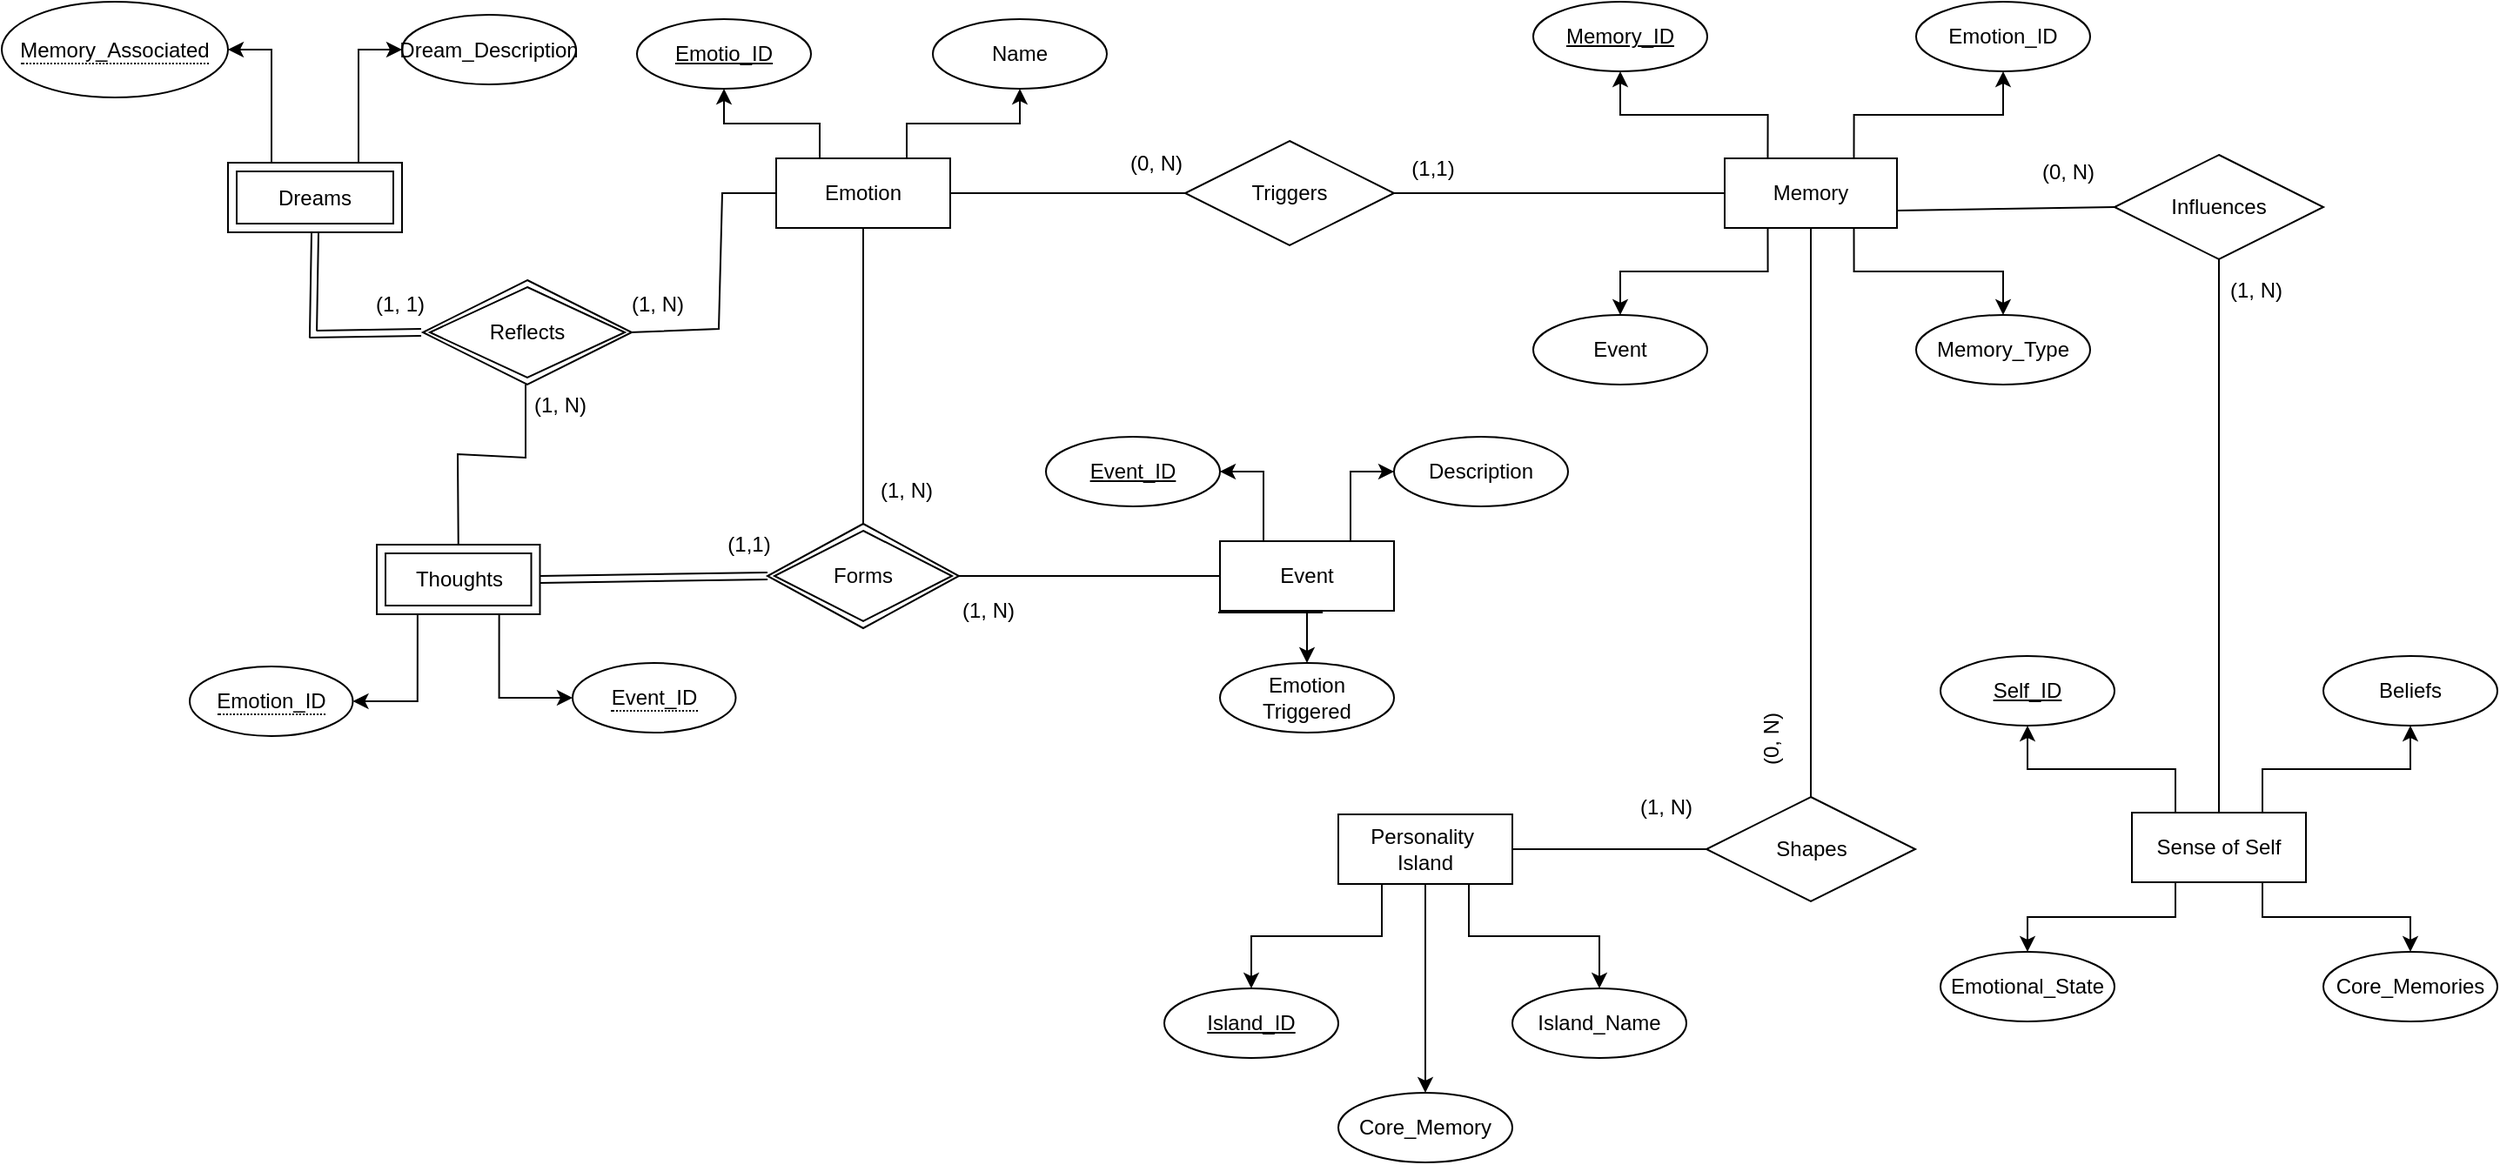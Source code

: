 <mxfile version="24.8.0">
  <diagram id="R2lEEEUBdFMjLlhIrx00" name="Page-1">
    <mxGraphModel dx="2134" dy="1294" grid="0" gridSize="10" guides="1" tooltips="1" connect="1" arrows="1" fold="1" page="0" pageScale="1" pageWidth="850" pageHeight="1100" background="none" math="0" shadow="0" extFonts="Permanent Marker^https://fonts.googleapis.com/css?family=Permanent+Marker">
      <root>
        <mxCell id="0" />
        <mxCell id="1" parent="0" />
        <mxCell id="EMIR_B9XKgD5JRGw5aek-68" value="" style="group;" parent="1" vertex="1" connectable="0">
          <mxGeometry x="774" y="316" width="320" height="210" as="geometry" />
        </mxCell>
        <mxCell id="EMIR_B9XKgD5JRGw5aek-54" style="edgeStyle=orthogonalEdgeStyle;rounded=0;orthogonalLoop=1;jettySize=auto;html=1;exitX=0.25;exitY=0;exitDx=0;exitDy=0;entryX=0.5;entryY=1;entryDx=0;entryDy=0;" parent="EMIR_B9XKgD5JRGw5aek-68" source="EMIR_B9XKgD5JRGw5aek-17" target="EMIR_B9XKgD5JRGw5aek-50" edge="1">
          <mxGeometry relative="1" as="geometry" />
        </mxCell>
        <mxCell id="EMIR_B9XKgD5JRGw5aek-55" style="edgeStyle=orthogonalEdgeStyle;rounded=0;orthogonalLoop=1;jettySize=auto;html=1;exitX=0.75;exitY=0;exitDx=0;exitDy=0;entryX=0.5;entryY=1;entryDx=0;entryDy=0;" parent="EMIR_B9XKgD5JRGw5aek-68" source="EMIR_B9XKgD5JRGw5aek-17" target="EMIR_B9XKgD5JRGw5aek-52" edge="1">
          <mxGeometry relative="1" as="geometry" />
        </mxCell>
        <mxCell id="EMIR_B9XKgD5JRGw5aek-56" style="edgeStyle=orthogonalEdgeStyle;rounded=0;orthogonalLoop=1;jettySize=auto;html=1;exitX=0.75;exitY=1;exitDx=0;exitDy=0;entryX=0.5;entryY=0;entryDx=0;entryDy=0;" parent="EMIR_B9XKgD5JRGw5aek-68" source="EMIR_B9XKgD5JRGw5aek-17" target="EMIR_B9XKgD5JRGw5aek-51" edge="1">
          <mxGeometry relative="1" as="geometry" />
        </mxCell>
        <mxCell id="EMIR_B9XKgD5JRGw5aek-57" style="edgeStyle=orthogonalEdgeStyle;rounded=0;orthogonalLoop=1;jettySize=auto;html=1;exitX=0.25;exitY=1;exitDx=0;exitDy=0;entryX=0.5;entryY=0;entryDx=0;entryDy=0;" parent="EMIR_B9XKgD5JRGw5aek-68" source="EMIR_B9XKgD5JRGw5aek-17" target="EMIR_B9XKgD5JRGw5aek-53" edge="1">
          <mxGeometry relative="1" as="geometry" />
        </mxCell>
        <mxCell id="EMIR_B9XKgD5JRGw5aek-17" value="Sense of Self" style="whiteSpace=wrap;html=1;align=center;" parent="EMIR_B9XKgD5JRGw5aek-68" vertex="1">
          <mxGeometry x="110" y="90" width="100" height="40" as="geometry" />
        </mxCell>
        <mxCell id="EMIR_B9XKgD5JRGw5aek-50" value="Self_ID" style="ellipse;whiteSpace=wrap;html=1;align=center;fontStyle=4;" parent="EMIR_B9XKgD5JRGw5aek-68" vertex="1">
          <mxGeometry width="100" height="40" as="geometry" />
        </mxCell>
        <mxCell id="EMIR_B9XKgD5JRGw5aek-51" value="Core_Memories" style="ellipse;whiteSpace=wrap;html=1;align=center;" parent="EMIR_B9XKgD5JRGw5aek-68" vertex="1">
          <mxGeometry x="220" y="170" width="100" height="40" as="geometry" />
        </mxCell>
        <mxCell id="EMIR_B9XKgD5JRGw5aek-52" value="Beliefs" style="ellipse;whiteSpace=wrap;html=1;align=center;" parent="EMIR_B9XKgD5JRGw5aek-68" vertex="1">
          <mxGeometry x="220" width="100" height="40" as="geometry" />
        </mxCell>
        <mxCell id="EMIR_B9XKgD5JRGw5aek-53" value="Emotional_State" style="ellipse;whiteSpace=wrap;html=1;align=center;" parent="EMIR_B9XKgD5JRGw5aek-68" vertex="1">
          <mxGeometry y="170" width="100" height="40" as="geometry" />
        </mxCell>
        <mxCell id="EMIR_B9XKgD5JRGw5aek-69" value="" style="group;" parent="1" vertex="1" connectable="0">
          <mxGeometry x="260" y="190" width="300" height="170" as="geometry" />
        </mxCell>
        <mxCell id="EMIR_B9XKgD5JRGw5aek-62" style="edgeStyle=orthogonalEdgeStyle;rounded=0;orthogonalLoop=1;jettySize=auto;html=1;exitX=0.25;exitY=0;exitDx=0;exitDy=0;entryX=1;entryY=0.5;entryDx=0;entryDy=0;" parent="EMIR_B9XKgD5JRGw5aek-69" source="EMIR_B9XKgD5JRGw5aek-12" target="EMIR_B9XKgD5JRGw5aek-58" edge="1">
          <mxGeometry relative="1" as="geometry" />
        </mxCell>
        <mxCell id="EMIR_B9XKgD5JRGw5aek-63" style="edgeStyle=orthogonalEdgeStyle;rounded=0;orthogonalLoop=1;jettySize=auto;html=1;exitX=0.75;exitY=0;exitDx=0;exitDy=0;entryX=0;entryY=0.5;entryDx=0;entryDy=0;" parent="EMIR_B9XKgD5JRGw5aek-69" source="EMIR_B9XKgD5JRGw5aek-12" target="EMIR_B9XKgD5JRGw5aek-60" edge="1">
          <mxGeometry relative="1" as="geometry" />
        </mxCell>
        <mxCell id="EMIR_B9XKgD5JRGw5aek-64" style="edgeStyle=orthogonalEdgeStyle;rounded=0;orthogonalLoop=1;jettySize=auto;html=1;exitX=0.5;exitY=1;exitDx=0;exitDy=0;entryX=0.5;entryY=0;entryDx=0;entryDy=0;" parent="EMIR_B9XKgD5JRGw5aek-69" source="EMIR_B9XKgD5JRGw5aek-12" target="EMIR_B9XKgD5JRGw5aek-61" edge="1">
          <mxGeometry relative="1" as="geometry" />
        </mxCell>
        <mxCell id="EMIR_B9XKgD5JRGw5aek-12" value="Event" style="whiteSpace=wrap;html=1;align=center;" parent="EMIR_B9XKgD5JRGw5aek-69" vertex="1">
          <mxGeometry x="100" y="60" width="100" height="40" as="geometry" />
        </mxCell>
        <mxCell id="EMIR_B9XKgD5JRGw5aek-58" value="Event_ID" style="ellipse;whiteSpace=wrap;html=1;align=center;fontStyle=4;" parent="EMIR_B9XKgD5JRGw5aek-69" vertex="1">
          <mxGeometry width="100" height="40" as="geometry" />
        </mxCell>
        <mxCell id="EMIR_B9XKgD5JRGw5aek-60" value="Description" style="ellipse;whiteSpace=wrap;html=1;align=center;" parent="EMIR_B9XKgD5JRGw5aek-69" vertex="1">
          <mxGeometry x="200" width="100" height="40" as="geometry" />
        </mxCell>
        <mxCell id="EMIR_B9XKgD5JRGw5aek-61" value="Emotion&lt;div&gt;Triggered&lt;/div&gt;" style="ellipse;whiteSpace=wrap;html=1;align=center;" parent="EMIR_B9XKgD5JRGw5aek-69" vertex="1">
          <mxGeometry x="100" y="130" width="100" height="40" as="geometry" />
        </mxCell>
        <mxCell id="EMIR_B9XKgD5JRGw5aek-71" value="" style="group;" parent="1" vertex="1" connectable="0">
          <mxGeometry x="540" y="-60" width="329" height="220" as="geometry" />
        </mxCell>
        <mxCell id="EMIR_B9XKgD5JRGw5aek-34" style="edgeStyle=orthogonalEdgeStyle;rounded=0;orthogonalLoop=1;jettySize=auto;html=1;exitX=0.25;exitY=0;exitDx=0;exitDy=0;exitPerimeter=0;entryX=0.5;entryY=1;entryDx=0;entryDy=0;" parent="EMIR_B9XKgD5JRGw5aek-71" source="EMIR_B9XKgD5JRGw5aek-3" target="EMIR_B9XKgD5JRGw5aek-31" edge="1">
          <mxGeometry relative="1" as="geometry" />
        </mxCell>
        <mxCell id="EMIR_B9XKgD5JRGw5aek-37" style="edgeStyle=orthogonalEdgeStyle;rounded=0;orthogonalLoop=1;jettySize=auto;html=1;exitX=0.25;exitY=1;exitDx=0;exitDy=0;exitPerimeter=0;entryX=0.5;entryY=0;entryDx=0;entryDy=0;" parent="EMIR_B9XKgD5JRGw5aek-71" source="EMIR_B9XKgD5JRGw5aek-3" target="EMIR_B9XKgD5JRGw5aek-36" edge="1">
          <mxGeometry relative="1" as="geometry" />
        </mxCell>
        <mxCell id="EMIR_B9XKgD5JRGw5aek-39" style="edgeStyle=orthogonalEdgeStyle;rounded=0;orthogonalLoop=1;jettySize=auto;html=1;exitX=0.75;exitY=0;exitDx=0;exitDy=0;exitPerimeter=0;entryX=0.5;entryY=1;entryDx=0;entryDy=0;" parent="EMIR_B9XKgD5JRGw5aek-71" source="EMIR_B9XKgD5JRGw5aek-3" target="EMIR_B9XKgD5JRGw5aek-38" edge="1">
          <mxGeometry relative="1" as="geometry" />
        </mxCell>
        <mxCell id="EMIR_B9XKgD5JRGw5aek-41" style="edgeStyle=orthogonalEdgeStyle;rounded=0;orthogonalLoop=1;jettySize=auto;html=1;exitX=0.75;exitY=1;exitDx=0;exitDy=0;exitPerimeter=0;entryX=0.5;entryY=0;entryDx=0;entryDy=0;" parent="EMIR_B9XKgD5JRGw5aek-71" source="EMIR_B9XKgD5JRGw5aek-3" target="EMIR_B9XKgD5JRGw5aek-40" edge="1">
          <mxGeometry relative="1" as="geometry" />
        </mxCell>
        <mxCell id="EMIR_B9XKgD5JRGw5aek-3" value="Memory" style="whiteSpace=wrap;html=1;align=center;points=[[0,0,0,0,0],[0,0.25,0,0,0],[0,0.5,0,0,0],[0,0.75,0,0,0],[0,1,0,0,0],[0.25,0,0,0,0],[0.25,1,0,0,0],[0.5,0,0,0,0],[0.5,1,0,0,0],[0.75,0,0,0,0],[0.75,1,0,0,0],[1,0,0,0,0],[1,0.25,0,0,0],[1,0.5,0,0,0],[1,0.75,0,0,0],[1,1,0,0,0]];" parent="EMIR_B9XKgD5JRGw5aek-71" vertex="1">
          <mxGeometry x="110" y="90" width="99" height="40" as="geometry" />
        </mxCell>
        <mxCell id="EMIR_B9XKgD5JRGw5aek-31" value="Memory_ID" style="ellipse;whiteSpace=wrap;html=1;align=center;fontStyle=4;" parent="EMIR_B9XKgD5JRGw5aek-71" vertex="1">
          <mxGeometry width="100" height="40" as="geometry" />
        </mxCell>
        <mxCell id="EMIR_B9XKgD5JRGw5aek-36" value="Event" style="ellipse;whiteSpace=wrap;html=1;align=center;" parent="EMIR_B9XKgD5JRGw5aek-71" vertex="1">
          <mxGeometry y="180" width="100" height="40" as="geometry" />
        </mxCell>
        <mxCell id="EMIR_B9XKgD5JRGw5aek-38" value="Emotion_ID" style="ellipse;whiteSpace=wrap;html=1;align=center;" parent="EMIR_B9XKgD5JRGw5aek-71" vertex="1">
          <mxGeometry x="220" width="100" height="40" as="geometry" />
        </mxCell>
        <mxCell id="EMIR_B9XKgD5JRGw5aek-40" value="Memory_Type" style="ellipse;whiteSpace=wrap;html=1;align=center;" parent="EMIR_B9XKgD5JRGw5aek-71" vertex="1">
          <mxGeometry x="220" y="180" width="100" height="40" as="geometry" />
        </mxCell>
        <mxCell id="iaACSR3Ki7kf7m6L1DaX-49" value="(0, N)" style="text;html=1;align=center;verticalAlign=middle;resizable=0;points=[];autosize=1;strokeColor=none;fillColor=none;" vertex="1" parent="EMIR_B9XKgD5JRGw5aek-71">
          <mxGeometry x="283" y="85" width="48" height="26" as="geometry" />
        </mxCell>
        <mxCell id="EMIR_B9XKgD5JRGw5aek-72" value="" style="group;" parent="1" vertex="1" connectable="0">
          <mxGeometry x="25" y="-50" width="270" height="120" as="geometry" />
        </mxCell>
        <mxCell id="EMIR_B9XKgD5JRGw5aek-26" style="edgeStyle=orthogonalEdgeStyle;rounded=0;orthogonalLoop=1;jettySize=auto;html=1;exitX=0.75;exitY=0;exitDx=0;exitDy=0;" parent="EMIR_B9XKgD5JRGw5aek-72" source="EMIR_B9XKgD5JRGw5aek-2" target="EMIR_B9XKgD5JRGw5aek-24" edge="1">
          <mxGeometry relative="1" as="geometry" />
        </mxCell>
        <mxCell id="EMIR_B9XKgD5JRGw5aek-30" style="edgeStyle=orthogonalEdgeStyle;rounded=0;orthogonalLoop=1;jettySize=auto;html=1;exitX=0.25;exitY=0;exitDx=0;exitDy=0;entryX=0.5;entryY=1;entryDx=0;entryDy=0;" parent="EMIR_B9XKgD5JRGw5aek-72" source="EMIR_B9XKgD5JRGw5aek-2" target="EMIR_B9XKgD5JRGw5aek-29" edge="1">
          <mxGeometry relative="1" as="geometry" />
        </mxCell>
        <mxCell id="EMIR_B9XKgD5JRGw5aek-2" value="Emotion" style="whiteSpace=wrap;html=1;align=center;" parent="EMIR_B9XKgD5JRGw5aek-72" vertex="1">
          <mxGeometry x="80" y="80" width="100" height="40" as="geometry" />
        </mxCell>
        <mxCell id="EMIR_B9XKgD5JRGw5aek-24" value="Name" style="ellipse;whiteSpace=wrap;html=1;align=center;" parent="EMIR_B9XKgD5JRGw5aek-72" vertex="1">
          <mxGeometry x="170" width="100" height="40" as="geometry" />
        </mxCell>
        <mxCell id="EMIR_B9XKgD5JRGw5aek-29" value="Emotio_ID" style="ellipse;whiteSpace=wrap;html=1;align=center;fontStyle=4;" parent="EMIR_B9XKgD5JRGw5aek-72" vertex="1">
          <mxGeometry width="100" height="40" as="geometry" />
        </mxCell>
        <mxCell id="EMIR_B9XKgD5JRGw5aek-79" value="" style="group;" parent="1" vertex="1" connectable="0">
          <mxGeometry x="-340" y="-60" width="330" height="132.5" as="geometry" />
        </mxCell>
        <mxCell id="EMIR_B9XKgD5JRGw5aek-75" style="edgeStyle=orthogonalEdgeStyle;rounded=0;orthogonalLoop=1;jettySize=auto;html=1;exitX=0.75;exitY=0;exitDx=0;exitDy=0;entryX=0;entryY=0.5;entryDx=0;entryDy=0;" parent="EMIR_B9XKgD5JRGw5aek-79" source="EMIR_B9XKgD5JRGw5aek-19" target="EMIR_B9XKgD5JRGw5aek-74" edge="1">
          <mxGeometry relative="1" as="geometry" />
        </mxCell>
        <mxCell id="EMIR_B9XKgD5JRGw5aek-19" value="Dreams" style="shape=ext;margin=3;double=1;whiteSpace=wrap;html=1;align=center;" parent="EMIR_B9XKgD5JRGw5aek-79" vertex="1">
          <mxGeometry x="130" y="92.5" width="100" height="40" as="geometry" />
        </mxCell>
        <mxCell id="EMIR_B9XKgD5JRGw5aek-74" value="Dream_Description" style="ellipse;whiteSpace=wrap;html=1;align=center;" parent="EMIR_B9XKgD5JRGw5aek-79" vertex="1">
          <mxGeometry x="230" y="7.5" width="100" height="40" as="geometry" />
        </mxCell>
        <mxCell id="EMIR_B9XKgD5JRGw5aek-77" value="&lt;span style=&quot;border-bottom: 1px dotted&quot;&gt;Memory_Associated&lt;/span&gt;" style="ellipse;whiteSpace=wrap;html=1;align=center;" parent="EMIR_B9XKgD5JRGw5aek-79" vertex="1">
          <mxGeometry width="130" height="55" as="geometry" />
        </mxCell>
        <mxCell id="iaACSR3Ki7kf7m6L1DaX-60" style="edgeStyle=orthogonalEdgeStyle;rounded=0;orthogonalLoop=1;jettySize=auto;html=1;entryX=1;entryY=0.5;entryDx=0;entryDy=0;exitX=0.25;exitY=0;exitDx=0;exitDy=0;" edge="1" parent="EMIR_B9XKgD5JRGw5aek-79" source="EMIR_B9XKgD5JRGw5aek-19" target="EMIR_B9XKgD5JRGw5aek-77">
          <mxGeometry relative="1" as="geometry" />
        </mxCell>
        <mxCell id="iaACSR3Ki7kf7m6L1DaX-1" value="Triggers" style="shape=rhombus;perimeter=rhombusPerimeter;whiteSpace=wrap;html=1;align=center;" vertex="1" parent="1">
          <mxGeometry x="340" y="20" width="120" height="60" as="geometry" />
        </mxCell>
        <mxCell id="iaACSR3Ki7kf7m6L1DaX-4" value="" style="endArrow=none;html=1;rounded=0;exitX=1;exitY=0.5;exitDx=0;exitDy=0;entryX=0;entryY=0.5;entryDx=0;entryDy=0;" edge="1" parent="1" source="EMIR_B9XKgD5JRGw5aek-2" target="iaACSR3Ki7kf7m6L1DaX-1">
          <mxGeometry relative="1" as="geometry">
            <mxPoint x="370" y="270" as="sourcePoint" />
            <mxPoint x="530" y="270" as="targetPoint" />
          </mxGeometry>
        </mxCell>
        <mxCell id="iaACSR3Ki7kf7m6L1DaX-5" value="" style="endArrow=none;html=1;rounded=0;exitX=1;exitY=0.5;exitDx=0;exitDy=0;" edge="1" parent="1" source="iaACSR3Ki7kf7m6L1DaX-1" target="EMIR_B9XKgD5JRGw5aek-3">
          <mxGeometry relative="1" as="geometry">
            <mxPoint x="370" y="270" as="sourcePoint" />
            <mxPoint x="530" y="270" as="targetPoint" />
          </mxGeometry>
        </mxCell>
        <mxCell id="iaACSR3Ki7kf7m6L1DaX-6" value="Shapes" style="shape=rhombus;perimeter=rhombusPerimeter;whiteSpace=wrap;html=1;align=center;" vertex="1" parent="1">
          <mxGeometry x="639.5" y="397" width="120" height="60" as="geometry" />
        </mxCell>
        <mxCell id="iaACSR3Ki7kf7m6L1DaX-8" value="" style="endArrow=none;html=1;rounded=0;exitX=1;exitY=0.5;exitDx=0;exitDy=0;entryX=0;entryY=0.5;entryDx=0;entryDy=0;" edge="1" parent="1" source="EMIR_B9XKgD5JRGw5aek-9" target="iaACSR3Ki7kf7m6L1DaX-6">
          <mxGeometry relative="1" as="geometry">
            <mxPoint x="370" y="480" as="sourcePoint" />
            <mxPoint x="530" y="480" as="targetPoint" />
          </mxGeometry>
        </mxCell>
        <mxCell id="iaACSR3Ki7kf7m6L1DaX-9" value="Influences" style="shape=rhombus;perimeter=rhombusPerimeter;whiteSpace=wrap;html=1;align=center;" vertex="1" parent="1">
          <mxGeometry x="874" y="28" width="120" height="60" as="geometry" />
        </mxCell>
        <mxCell id="iaACSR3Ki7kf7m6L1DaX-10" value="" style="endArrow=none;html=1;rounded=0;exitX=1;exitY=0.75;exitDx=0;exitDy=0;exitPerimeter=0;entryX=0;entryY=0.5;entryDx=0;entryDy=0;" edge="1" parent="1" source="EMIR_B9XKgD5JRGw5aek-3" target="iaACSR3Ki7kf7m6L1DaX-9">
          <mxGeometry relative="1" as="geometry">
            <mxPoint x="370" y="390" as="sourcePoint" />
            <mxPoint x="530" y="390" as="targetPoint" />
          </mxGeometry>
        </mxCell>
        <mxCell id="iaACSR3Ki7kf7m6L1DaX-11" value="" style="endArrow=none;html=1;rounded=0;exitX=0.5;exitY=0;exitDx=0;exitDy=0;entryX=0.5;entryY=1;entryDx=0;entryDy=0;" edge="1" parent="1" source="EMIR_B9XKgD5JRGw5aek-17" target="iaACSR3Ki7kf7m6L1DaX-9">
          <mxGeometry relative="1" as="geometry">
            <mxPoint x="750" y="60" as="sourcePoint" />
            <mxPoint x="1030" y="150" as="targetPoint" />
          </mxGeometry>
        </mxCell>
        <mxCell id="iaACSR3Ki7kf7m6L1DaX-16" value="" style="endArrow=none;html=1;rounded=0;entryX=1;entryY=0.5;entryDx=0;entryDy=0;exitX=0;exitY=0.5;exitDx=0;exitDy=0;" edge="1" parent="1" source="EMIR_B9XKgD5JRGw5aek-12" target="iaACSR3Ki7kf7m6L1DaX-14">
          <mxGeometry relative="1" as="geometry">
            <mxPoint x="358" y="272" as="sourcePoint" />
            <mxPoint x="100" y="270" as="targetPoint" />
          </mxGeometry>
        </mxCell>
        <mxCell id="iaACSR3Ki7kf7m6L1DaX-17" value="" style="endArrow=none;html=1;rounded=0;exitX=0.5;exitY=1;exitDx=0;exitDy=0;entryX=0.5;entryY=0;entryDx=0;entryDy=0;" edge="1" parent="1" source="EMIR_B9XKgD5JRGw5aek-2" target="iaACSR3Ki7kf7m6L1DaX-14">
          <mxGeometry relative="1" as="geometry">
            <mxPoint x="190" y="380" as="sourcePoint" />
            <mxPoint x="350" y="380" as="targetPoint" />
          </mxGeometry>
        </mxCell>
        <mxCell id="iaACSR3Ki7kf7m6L1DaX-27" value="" style="group" vertex="1" connectable="0" parent="1">
          <mxGeometry x="-273" y="252" width="384" height="110" as="geometry" />
        </mxCell>
        <mxCell id="EMIR_B9XKgD5JRGw5aek-83" value="&lt;span style=&quot;border-bottom: 1px dotted&quot;&gt;Emotion_ID&lt;/span&gt;" style="ellipse;whiteSpace=wrap;html=1;align=center;" parent="iaACSR3Ki7kf7m6L1DaX-27" vertex="1">
          <mxGeometry x="41" y="70" width="93.75" height="40" as="geometry" />
        </mxCell>
        <mxCell id="iaACSR3Ki7kf7m6L1DaX-23" style="edgeStyle=orthogonalEdgeStyle;rounded=0;orthogonalLoop=1;jettySize=auto;html=1;exitX=0.25;exitY=1;exitDx=0;exitDy=0;entryX=1;entryY=0.5;entryDx=0;entryDy=0;" edge="1" parent="iaACSR3Ki7kf7m6L1DaX-27" source="EMIR_B9XKgD5JRGw5aek-18" target="EMIR_B9XKgD5JRGw5aek-83">
          <mxGeometry relative="1" as="geometry" />
        </mxCell>
        <mxCell id="EMIR_B9XKgD5JRGw5aek-87" value="&lt;span style=&quot;border-bottom: 1px dotted&quot;&gt;Event_ID&lt;/span&gt;" style="ellipse;whiteSpace=wrap;html=1;align=center;" parent="iaACSR3Ki7kf7m6L1DaX-27" vertex="1">
          <mxGeometry x="261" y="68" width="93.75" height="40" as="geometry" />
        </mxCell>
        <mxCell id="iaACSR3Ki7kf7m6L1DaX-24" style="edgeStyle=orthogonalEdgeStyle;rounded=0;orthogonalLoop=1;jettySize=auto;html=1;exitX=0.75;exitY=1;exitDx=0;exitDy=0;entryX=0;entryY=0.5;entryDx=0;entryDy=0;" edge="1" parent="iaACSR3Ki7kf7m6L1DaX-27" source="EMIR_B9XKgD5JRGw5aek-18" target="EMIR_B9XKgD5JRGw5aek-87">
          <mxGeometry relative="1" as="geometry" />
        </mxCell>
        <mxCell id="EMIR_B9XKgD5JRGw5aek-18" value="Thoughts" style="shape=ext;margin=3;double=1;whiteSpace=wrap;html=1;align=center;" parent="iaACSR3Ki7kf7m6L1DaX-27" vertex="1">
          <mxGeometry x="148.5" width="93.75" height="40" as="geometry" />
        </mxCell>
        <mxCell id="iaACSR3Ki7kf7m6L1DaX-54" value="(1,1)" style="text;html=1;align=center;verticalAlign=middle;resizable=0;points=[];autosize=1;strokeColor=none;fillColor=none;" vertex="1" parent="iaACSR3Ki7kf7m6L1DaX-27">
          <mxGeometry x="340" y="-13" width="43" height="26" as="geometry" />
        </mxCell>
        <mxCell id="iaACSR3Ki7kf7m6L1DaX-31" value="" style="shape=link;html=1;rounded=0;entryX=0;entryY=0.5;entryDx=0;entryDy=0;exitX=0.5;exitY=1;exitDx=0;exitDy=0;" edge="1" parent="1" source="EMIR_B9XKgD5JRGw5aek-19">
          <mxGeometry relative="1" as="geometry">
            <mxPoint x="185" y="282" as="sourcePoint" />
            <mxPoint x="-99" y="130" as="targetPoint" />
            <Array as="points">
              <mxPoint x="-161" y="131" />
            </Array>
          </mxGeometry>
        </mxCell>
        <mxCell id="iaACSR3Ki7kf7m6L1DaX-34" value="" style="endArrow=none;html=1;rounded=0;exitX=0;exitY=0.5;exitDx=0;exitDy=0;entryX=1;entryY=0.5;entryDx=0;entryDy=0;" edge="1" parent="1" source="EMIR_B9XKgD5JRGw5aek-2">
          <mxGeometry relative="1" as="geometry">
            <mxPoint x="185" y="282" as="sourcePoint" />
            <mxPoint x="21" y="130" as="targetPoint" />
            <Array as="points">
              <mxPoint x="74" y="50" />
              <mxPoint x="72" y="128" />
            </Array>
          </mxGeometry>
        </mxCell>
        <mxCell id="iaACSR3Ki7kf7m6L1DaX-38" value="" style="endArrow=none;html=1;rounded=0;exitX=0.5;exitY=0;exitDx=0;exitDy=0;entryX=0.5;entryY=1;entryDx=0;entryDy=0;" edge="1" parent="1" source="EMIR_B9XKgD5JRGw5aek-18">
          <mxGeometry relative="1" as="geometry">
            <mxPoint x="259" y="255" as="sourcePoint" />
            <mxPoint x="-39" y="160" as="targetPoint" />
            <Array as="points">
              <mxPoint x="-78" y="200" />
              <mxPoint x="-39" y="202" />
            </Array>
          </mxGeometry>
        </mxCell>
        <mxCell id="iaACSR3Ki7kf7m6L1DaX-39" value="Reflects" style="shape=rhombus;double=1;perimeter=rhombusPerimeter;whiteSpace=wrap;html=1;align=center;" vertex="1" parent="1">
          <mxGeometry x="-98" y="100" width="120" height="60" as="geometry" />
        </mxCell>
        <mxCell id="iaACSR3Ki7kf7m6L1DaX-40" value="" style="shape=link;html=1;rounded=0;exitX=1;exitY=0.5;exitDx=0;exitDy=0;entryX=0;entryY=0.5;entryDx=0;entryDy=0;" edge="1" parent="1" source="EMIR_B9XKgD5JRGw5aek-18" target="iaACSR3Ki7kf7m6L1DaX-14">
          <mxGeometry relative="1" as="geometry">
            <mxPoint x="292" y="287" as="sourcePoint" />
            <mxPoint x="452" y="287" as="targetPoint" />
          </mxGeometry>
        </mxCell>
        <mxCell id="iaACSR3Ki7kf7m6L1DaX-42" value="(1,1)" style="text;html=1;align=center;verticalAlign=middle;resizable=0;points=[];autosize=1;strokeColor=none;fillColor=none;" vertex="1" parent="1">
          <mxGeometry x="460" y="23" width="43" height="26" as="geometry" />
        </mxCell>
        <mxCell id="iaACSR3Ki7kf7m6L1DaX-43" value="(0, N)" style="text;html=1;align=center;verticalAlign=middle;resizable=0;points=[];autosize=1;strokeColor=none;fillColor=none;" vertex="1" parent="1">
          <mxGeometry x="299" y="20" width="48" height="26" as="geometry" />
        </mxCell>
        <mxCell id="iaACSR3Ki7kf7m6L1DaX-14" value="Forms" style="shape=rhombus;double=1;perimeter=rhombusPerimeter;whiteSpace=wrap;html=1;align=center;container=0;" vertex="1" parent="1">
          <mxGeometry x="100" y="240" width="110" height="60" as="geometry" />
        </mxCell>
        <mxCell id="iaACSR3Ki7kf7m6L1DaX-44" value="" style="group" vertex="1" connectable="0" parent="1">
          <mxGeometry x="328" y="407" width="300" height="200" as="geometry" />
        </mxCell>
        <mxCell id="EMIR_B9XKgD5JRGw5aek-48" value="Core_Memory" style="ellipse;whiteSpace=wrap;html=1;align=center;" parent="iaACSR3Ki7kf7m6L1DaX-44" vertex="1">
          <mxGeometry x="100" y="160" width="100" height="40" as="geometry" />
        </mxCell>
        <mxCell id="EMIR_B9XKgD5JRGw5aek-43" style="edgeStyle=orthogonalEdgeStyle;rounded=0;orthogonalLoop=1;jettySize=auto;html=1;exitX=0.75;exitY=1;exitDx=0;exitDy=0;entryX=0.5;entryY=0;entryDx=0;entryDy=0;" parent="iaACSR3Ki7kf7m6L1DaX-44" source="EMIR_B9XKgD5JRGw5aek-9" target="EMIR_B9XKgD5JRGw5aek-42" edge="1">
          <mxGeometry relative="1" as="geometry" />
        </mxCell>
        <mxCell id="EMIR_B9XKgD5JRGw5aek-45" style="edgeStyle=orthogonalEdgeStyle;rounded=0;orthogonalLoop=1;jettySize=auto;html=1;exitX=0.25;exitY=1;exitDx=0;exitDy=0;entryX=0.5;entryY=0;entryDx=0;entryDy=0;" parent="iaACSR3Ki7kf7m6L1DaX-44" source="EMIR_B9XKgD5JRGw5aek-9" target="EMIR_B9XKgD5JRGw5aek-44" edge="1">
          <mxGeometry relative="1" as="geometry" />
        </mxCell>
        <mxCell id="EMIR_B9XKgD5JRGw5aek-49" style="edgeStyle=orthogonalEdgeStyle;rounded=0;orthogonalLoop=1;jettySize=auto;html=1;exitX=0.5;exitY=1;exitDx=0;exitDy=0;entryX=0.5;entryY=0;entryDx=0;entryDy=0;" parent="iaACSR3Ki7kf7m6L1DaX-44" source="EMIR_B9XKgD5JRGw5aek-9" edge="1">
          <mxGeometry relative="1" as="geometry">
            <mxPoint x="150" y="160" as="targetPoint" />
          </mxGeometry>
        </mxCell>
        <mxCell id="EMIR_B9XKgD5JRGw5aek-9" value="Personality&amp;nbsp;&lt;div&gt;Island&lt;/div&gt;" style="whiteSpace=wrap;html=1;align=center;" parent="iaACSR3Ki7kf7m6L1DaX-44" vertex="1">
          <mxGeometry x="100" width="100" height="40" as="geometry" />
        </mxCell>
        <mxCell id="EMIR_B9XKgD5JRGw5aek-42" value="Island_Name" style="ellipse;whiteSpace=wrap;html=1;align=center;" parent="iaACSR3Ki7kf7m6L1DaX-44" vertex="1">
          <mxGeometry x="200" y="100" width="100" height="40" as="geometry" />
        </mxCell>
        <mxCell id="EMIR_B9XKgD5JRGw5aek-44" value="Island_ID" style="ellipse;whiteSpace=wrap;html=1;align=center;fontStyle=4;" parent="iaACSR3Ki7kf7m6L1DaX-44" vertex="1">
          <mxGeometry y="100" width="100" height="40" as="geometry" />
        </mxCell>
        <mxCell id="iaACSR3Ki7kf7m6L1DaX-46" value="" style="endArrow=none;html=1;rounded=0;entryX=0.5;entryY=1;entryDx=0;entryDy=0;entryPerimeter=0;exitX=0.5;exitY=0;exitDx=0;exitDy=0;" edge="1" parent="1" source="iaACSR3Ki7kf7m6L1DaX-6" target="EMIR_B9XKgD5JRGw5aek-3">
          <mxGeometry relative="1" as="geometry">
            <mxPoint x="710" y="390" as="sourcePoint" />
            <mxPoint x="452" y="287" as="targetPoint" />
          </mxGeometry>
        </mxCell>
        <mxCell id="iaACSR3Ki7kf7m6L1DaX-47" value=" (0, N) " style="text;html=1;align=center;verticalAlign=middle;resizable=0;points=[];autosize=1;strokeColor=none;fillColor=none;rotation=-90;" vertex="1" parent="1">
          <mxGeometry x="653" y="351" width="48" height="26" as="geometry" />
        </mxCell>
        <mxCell id="iaACSR3Ki7kf7m6L1DaX-48" value=" (1, N) " style="text;html=1;align=center;verticalAlign=middle;resizable=0;points=[];autosize=1;strokeColor=none;fillColor=none;" vertex="1" parent="1">
          <mxGeometry x="591.5" y="390" width="48" height="26" as="geometry" />
        </mxCell>
        <mxCell id="iaACSR3Ki7kf7m6L1DaX-50" value="(1, N)" style="text;html=1;align=center;verticalAlign=middle;resizable=0;points=[];autosize=1;strokeColor=none;fillColor=none;" vertex="1" parent="1">
          <mxGeometry x="931" y="93" width="48" height="26" as="geometry" />
        </mxCell>
        <mxCell id="iaACSR3Ki7kf7m6L1DaX-51" value="(1, N)" style="text;whiteSpace=wrap;html=1;" vertex="1" parent="1">
          <mxGeometry x="163" y="207" width="58" height="36" as="geometry" />
        </mxCell>
        <mxCell id="iaACSR3Ki7kf7m6L1DaX-52" value="(1, N)" style="text;whiteSpace=wrap;html=1;" vertex="1" parent="1">
          <mxGeometry x="210" y="276" width="58" height="36" as="geometry" />
        </mxCell>
        <mxCell id="iaACSR3Ki7kf7m6L1DaX-55" value="(1, 1)" style="text;whiteSpace=wrap;html=1;" vertex="1" parent="1">
          <mxGeometry x="-127" y="100" width="56" height="36" as="geometry" />
        </mxCell>
        <mxCell id="iaACSR3Ki7kf7m6L1DaX-56" value="(1, N)" style="text;whiteSpace=wrap;html=1;" vertex="1" parent="1">
          <mxGeometry x="-36" y="158" width="58" height="36" as="geometry" />
        </mxCell>
        <mxCell id="iaACSR3Ki7kf7m6L1DaX-57" value="(1, N)" style="text;whiteSpace=wrap;html=1;" vertex="1" parent="1">
          <mxGeometry x="20" y="100" width="58" height="36" as="geometry" />
        </mxCell>
        <mxCell id="iaACSR3Ki7kf7m6L1DaX-59" value="" style="line;strokeWidth=1;rotatable=0;dashed=0;labelPosition=right;align=left;verticalAlign=middle;spacingTop=0;spacingLeft=6;points=[];portConstraint=eastwest;" vertex="1" parent="1">
          <mxGeometry x="359" y="286" width="60" height="10" as="geometry" />
        </mxCell>
      </root>
    </mxGraphModel>
  </diagram>
</mxfile>
